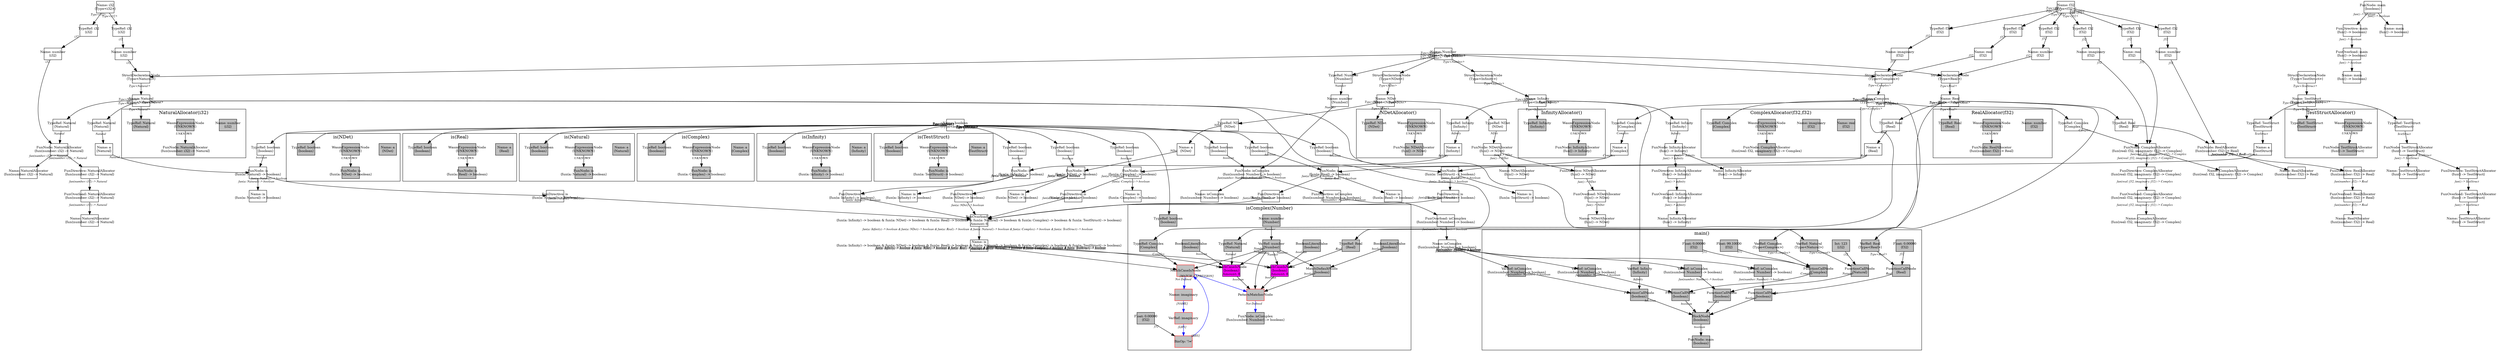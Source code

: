 digraph Document {
  node [shape=box,fixedsize=shape fontsize=10]
  1 [label="Name: i32\n⟨Type<i32>⟩", fillcolor=grey];
  2 [label="Name: f32\n⟨Type<f32>⟩", fillcolor=grey];
  3 [label="Name: boolean\n⟨Type<boolean>⟩", fillcolor=grey];
  4 [label="Name: Number\n⟨Type<Number>⟩", fillcolor=grey];
  5 [label="StructDeclarationNode\n⟨Type<Infinity>⟩", fillcolor=grey];
  6 [label="Name: Infinity\n⟨Type<Infinity>⟩", fillcolor=grey];
  7 [label="StructDeclarationNode\n⟨Type<NDet>⟩", fillcolor=grey];
  8 [label="Name: NDet\n⟨Type<NDet>⟩", fillcolor=grey];
  9 [label="StructDeclarationNode\n⟨Type<Real>⟩", fillcolor=grey];
  10 [label="TypeRef: f32\n⟨f32⟩", fillcolor=grey];
  11 [label="Name: number\n⟨f32⟩", fillcolor=grey];
  12 [label="Name: Real\n⟨Type<Real>⟩", fillcolor=grey];
  13 [label="StructDeclarationNode\n⟨Type<Natural>⟩", fillcolor=grey];
  14 [label="TypeRef: i32\n⟨i32⟩", fillcolor=grey];
  15 [label="Name: number\n⟨i32⟩", fillcolor=grey];
  16 [label="Name: Natural\n⟨Type<Natural>⟩", fillcolor=grey];
  17 [label="StructDeclarationNode\n⟨Type<Complex>⟩", fillcolor=grey];
  18 [label="TypeRef: f32\n⟨f32⟩", fillcolor=grey];
  19 [label="Name: real\n⟨f32⟩", fillcolor=grey];
  20 [label="TypeRef: f32\n⟨f32⟩", fillcolor=grey];
  21 [label="Name: imaginary\n⟨f32⟩", fillcolor=grey];
  22 [label="Name: Complex\n⟨Type<Complex>⟩", fillcolor=grey];
  23 [label="StructDeclarationNode\n⟨Type<TestStruct>⟩", fillcolor=grey];
  24 [label="Name: TestStruct\n⟨Type<TestStruct>⟩", fillcolor=grey];
  25 [label="FunOverload: isComplex\n⟨fun(number: Number) -> boolean⟩", fillcolor=grey];
  26 [label="FunDirective: isComplex\n⟨fun(number: Number) -> boolean⟩", fillcolor=grey];
  27 [label="FunNode: isComplex\n⟨fun(number: Number) -> boolean⟩", fillcolor=grey];
  28 [label="TypeRef: Number\n⟨Number⟩", fillcolor=grey];
  29 [label="Name: number\n⟨Number⟩", fillcolor=grey];
  30 [label="TypeRef: boolean\n⟨boolean⟩", fillcolor=grey];
  31 [label="Name: isComplex\n⟨fun(number: Number) -> boolean⟩", fillcolor=grey];
  32 [label="Name: isComplex\n⟨fun(number: Number) -> boolean⟩", fillcolor=grey];
  33 [label="FunOverload: main\n⟨fun() -> boolean⟩", fillcolor=grey];
  34 [label="FunDirective: main\n⟨fun() -> boolean⟩", fillcolor=grey];
  35 [label="FunNode: main\n⟨boolean⟩", fillcolor=grey];
  36 [label="Name: main\n⟨fun() -> boolean⟩", fillcolor=grey];
  37 [label="Name: main\n⟨fun() -> boolean⟩", fillcolor=grey];
  38 [label="FunOverload: InfinityAllocator\n⟨fun() -> Infinity⟩", fillcolor=grey];
  39 [label="FunDirective: InfinityAllocator\n⟨fun() -> Infinity⟩", fillcolor=grey];
  40 [label="FunNode: InfinityAllocator\n⟨fun() -> Infinity⟩", fillcolor=grey];
  41 [label="TypeRef: Infinity\n⟨Infinity⟩", fillcolor=grey];
  42 [label="Name: InfinityAllocator\n⟨fun() -> Infinity⟩", fillcolor=grey];
  43 [label="Name: InfinityAllocator\n⟨fun() -> Infinity⟩", fillcolor=grey];
  44 [label="FunOverload: is\n⟨fun(a: Infinity) -> boolean & fun(a: NDet) -> boolean & fun(a: Real) -> boolean & fun(a: Natural) -> boolean & fun(a: Complex) -> boolean & fun(a: TestStruct) -> boolean⟩
Amount: 6", fillcolor=magenta];
  45 [label="FunDirective: is\n⟨fun(a: Infinity) -> boolean⟩", fillcolor=grey];
  46 [label="FunNode: is\n⟨fun(a: Infinity) -> boolean⟩", fillcolor=grey];
  47 [label="TypeRef: Infinity\n⟨Infinity⟩", fillcolor=grey];
  48 [label="Name: a\n⟨Infinity⟩", fillcolor=grey];
  49 [label="TypeRef: boolean\n⟨boolean⟩", fillcolor=grey];
  50 [label="Name: is\n⟨fun(a: Infinity) -> boolean⟩", fillcolor=grey];
  51 [label="FunDirective: is\n⟨fun(a: NDet) -> boolean⟩", fillcolor=grey];
  52 [label="FunNode: is\n⟨fun(a: NDet) -> boolean⟩", fillcolor=grey];
  53 [label="TypeRef: NDet\n⟨NDet⟩", fillcolor=grey];
  54 [label="Name: a\n⟨NDet⟩", fillcolor=grey];
  55 [label="TypeRef: boolean\n⟨boolean⟩", fillcolor=grey];
  56 [label="Name: is\n⟨fun(a: NDet) -> boolean⟩", fillcolor=grey];
  57 [label="FunDirective: is\n⟨fun(a: Real) -> boolean⟩", fillcolor=grey];
  58 [label="FunNode: is\n⟨fun(a: Real) -> boolean⟩", fillcolor=grey];
  59 [label="TypeRef: Real\n⟨Real⟩", fillcolor=grey];
  60 [label="Name: a\n⟨Real⟩", fillcolor=grey];
  61 [label="TypeRef: boolean\n⟨boolean⟩", fillcolor=grey];
  62 [label="Name: is\n⟨fun(a: Real) -> boolean⟩", fillcolor=grey];
  63 [label="FunDirective: is\n⟨fun(a: Natural) -> boolean⟩", fillcolor=grey];
  64 [label="FunNode: is\n⟨fun(a: Natural) -> boolean⟩", fillcolor=grey];
  65 [label="TypeRef: Natural\n⟨Natural⟩", fillcolor=grey];
  66 [label="Name: a\n⟨Natural⟩", fillcolor=grey];
  67 [label="TypeRef: boolean\n⟨boolean⟩", fillcolor=grey];
  68 [label="Name: is\n⟨fun(a: Natural) -> boolean⟩", fillcolor=grey];
  69 [label="FunDirective: is\n⟨fun(a: Complex) -> boolean⟩", fillcolor=grey];
  70 [label="FunNode: is\n⟨fun(a: Complex) -> boolean⟩", fillcolor=grey];
  71 [label="TypeRef: Complex\n⟨Complex⟩", fillcolor=grey];
  72 [label="Name: a\n⟨Complex⟩", fillcolor=grey];
  73 [label="TypeRef: boolean\n⟨boolean⟩", fillcolor=grey];
  74 [label="Name: is\n⟨fun(a: Complex) -> boolean⟩", fillcolor=grey];
  75 [label="FunDirective: is\n⟨fun(a: TestStruct) -> boolean⟩", fillcolor=grey];
  76 [label="FunNode: is\n⟨fun(a: TestStruct) -> boolean⟩", fillcolor=grey];
  77 [label="TypeRef: TestStruct\n⟨TestStruct⟩", fillcolor=grey];
  78 [label="Name: a\n⟨TestStruct⟩", fillcolor=grey];
  79 [label="TypeRef: boolean\n⟨boolean⟩", fillcolor=grey];
  80 [label="Name: is\n⟨fun(a: TestStruct) -> boolean⟩", fillcolor=grey];
  81 [label="Name: is\n⟨fun(a: Infinity) -> boolean & fun(a: NDet) -> boolean & fun(a: Real) -> boolean & fun(a: Natural) -> boolean & fun(a: Complex) -> boolean & fun(a: TestStruct) -> boolean⟩
Amount: 6", fillcolor=magenta];
  82 [label="FunOverload: NDetAllocator\n⟨fun() -> NDet⟩", fillcolor=grey];
  83 [label="FunDirective: NDetAllocator\n⟨fun() -> NDet⟩", fillcolor=grey];
  84 [label="FunNode: NDetAllocator\n⟨fun() -> NDet⟩", fillcolor=grey];
  85 [label="TypeRef: NDet\n⟨NDet⟩", fillcolor=grey];
  86 [label="Name: NDetAllocator\n⟨fun() -> NDet⟩", fillcolor=grey];
  87 [label="Name: NDetAllocator\n⟨fun() -> NDet⟩", fillcolor=grey];
  88 [label="FunOverload: RealAllocator\n⟨fun(number: f32) -> Real⟩", fillcolor=grey];
  89 [label="FunDirective: RealAllocator\n⟨fun(number: f32) -> Real⟩", fillcolor=grey];
  90 [label="FunNode: RealAllocator\n⟨fun(number: f32) -> Real⟩", fillcolor=grey];
  91 [label="TypeRef: f32\n⟨f32⟩", fillcolor=grey];
  92 [label="Name: number\n⟨f32⟩", fillcolor=grey];
  93 [label="TypeRef: Real\n⟨Real⟩", fillcolor=grey];
  94 [label="Name: RealAllocator\n⟨fun(number: f32) -> Real⟩", fillcolor=grey];
  95 [label="Name: RealAllocator\n⟨fun(number: f32) -> Real⟩", fillcolor=grey];
  96 [label="FunOverload: NaturalAllocator\n⟨fun(number: i32) -> Natural⟩", fillcolor=grey];
  97 [label="FunDirective: NaturalAllocator\n⟨fun(number: i32) -> Natural⟩", fillcolor=grey];
  98 [label="FunNode: NaturalAllocator\n⟨fun(number: i32) -> Natural⟩", fillcolor=grey];
  99 [label="TypeRef: i32\n⟨i32⟩", fillcolor=grey];
  100 [label="Name: number\n⟨i32⟩", fillcolor=grey];
  101 [label="TypeRef: Natural\n⟨Natural⟩", fillcolor=grey];
  102 [label="Name: NaturalAllocator\n⟨fun(number: i32) -> Natural⟩", fillcolor=grey];
  103 [label="Name: NaturalAllocator\n⟨fun(number: i32) -> Natural⟩", fillcolor=grey];
  104 [label="FunOverload: ComplexAllocator\n⟨fun(real: f32, imaginary: f32) -> Complex⟩", fillcolor=grey];
  105 [label="FunDirective: ComplexAllocator\n⟨fun(real: f32, imaginary: f32) -> Complex⟩", fillcolor=grey];
  106 [label="FunNode: ComplexAllocator\n⟨fun(real: f32, imaginary: f32) -> Complex⟩", fillcolor=grey];
  107 [label="TypeRef: f32\n⟨f32⟩", fillcolor=grey];
  108 [label="Name: real\n⟨f32⟩", fillcolor=grey];
  109 [label="TypeRef: f32\n⟨f32⟩", fillcolor=grey];
  110 [label="Name: imaginary\n⟨f32⟩", fillcolor=grey];
  111 [label="TypeRef: Complex\n⟨Complex⟩", fillcolor=grey];
  112 [label="Name: ComplexAllocator\n⟨fun(real: f32, imaginary: f32) -> Complex⟩", fillcolor=grey];
  113 [label="Name: ComplexAllocator\n⟨fun(real: f32, imaginary: f32) -> Complex⟩", fillcolor=grey];
  114 [label="FunOverload: TestStructAllocator\n⟨fun() -> TestStruct⟩", fillcolor=grey];
  115 [label="FunDirective: TestStructAllocator\n⟨fun() -> TestStruct⟩", fillcolor=grey];
  116 [label="FunNode: TestStructAllocator\n⟨fun() -> TestStruct⟩", fillcolor=grey];
  117 [label="TypeRef: TestStruct\n⟨TestStruct⟩", fillcolor=grey];
  118 [label="Name: TestStructAllocator\n⟨fun() -> TestStruct⟩", fillcolor=grey];
  119 [label="Name: TestStructAllocator\n⟨fun() -> TestStruct⟩", fillcolor=grey];
  subgraph cluster0 {
    node [style=filled, fillcolor=grey];
    120 [label="BlockNode\n⟨boolean⟩", fillcolor=grey];
    121 [label="FunctionCallNode\n⟨boolean⟩", fillcolor=grey];
    122 [label="VarRef: isComplex\n⟨fun(number: Number) -> boolean⟩", fillcolor=grey];
    123 [label="VarRef: Infinity\n⟨Infinity⟩", fillcolor=grey];
    124 [label="FunctionCallNode\n⟨boolean⟩", fillcolor=grey];
    125 [label="VarRef: isComplex\n⟨fun(number: Number) -> boolean⟩", fillcolor=grey];
    126 [label="FunctionCallNode\n⟨Real⟩", fillcolor=grey];
    127 [label="VarRef: Real\n⟨Type<Real>⟩", fillcolor=grey];
    128 [label="Float: 0.00000\n⟨f32⟩", fillcolor=grey];
    129 [label="FunctionCallNode\n⟨boolean⟩", fillcolor=grey];
    130 [label="VarRef: isComplex\n⟨fun(number: Number) -> boolean⟩", fillcolor=grey];
    131 [label="FunctionCallNode\n⟨Natural⟩", fillcolor=grey];
    132 [label="VarRef: Natural\n⟨Type<Natural>⟩", fillcolor=grey];
    133 [label="Int: 123\n⟨i32⟩", fillcolor=grey];
    134 [label="FunctionCallNode\n⟨boolean⟩", fillcolor=grey];
    135 [label="VarRef: isComplex\n⟨fun(number: Number) -> boolean⟩", fillcolor=grey];
    136 [label="FunctionCallNode\n⟨Complex⟩", fillcolor=grey];
    137 [label="VarRef: Complex\n⟨Type<Complex>⟩", fillcolor=grey];
    138 [label="Float: 0.00000\n⟨f32⟩", fillcolor=grey];
    139 [label="Float: 99.10000\n⟨f32⟩", fillcolor=grey];
    140 [label="FunNode: main\n⟨boolean⟩", fillcolor=grey];
    120 -> 140[taillabel="boolean" labeldistance="1" fontname="times  italic" fontsize = 10 color="black" ];
    121 -> 120[taillabel="boolean" labeldistance="1" fontname="times  italic" fontsize = 10 color="black" ];
    122 -> 121[taillabel="fun(number: Number) -> boolean" labeldistance="1" fontname="times  italic" fontsize = 10 color="black" ];
    123 -> 121[taillabel="Infinity" labeldistance="1" fontname="times  italic" fontsize = 10 color="black" ];
    124 -> 120[taillabel="boolean" labeldistance="1" fontname="times  italic" fontsize = 10 color="black" ];
    125 -> 124[taillabel="fun(number: Number) -> boolean" labeldistance="1" fontname="times  italic" fontsize = 10 color="black" ];
    126 -> 124[taillabel="Real" labeldistance="1" fontname="times  italic" fontsize = 10 color="black" ];
    127 -> 126[taillabel="Type<Real>" labeldistance="1" fontname="times  italic" fontsize = 10 color="black" ];
    128 -> 126[taillabel="f32" labeldistance="1" fontname="times  italic" fontsize = 10 color="black" ];
    129 -> 120[taillabel="boolean" labeldistance="1" fontname="times  italic" fontsize = 10 color="black" ];
    130 -> 129[taillabel="fun(number: Number) -> boolean" labeldistance="1" fontname="times  italic" fontsize = 10 color="black" ];
    131 -> 129[taillabel="Natural" labeldistance="1" fontname="times  italic" fontsize = 10 color="black" ];
    132 -> 131[taillabel="Type<Natural>" labeldistance="1" fontname="times  italic" fontsize = 10 color="black" ];
    133 -> 131[taillabel="i32" labeldistance="1" fontname="times  italic" fontsize = 10 color="black" ];
    134 -> 120[taillabel="boolean" labeldistance="1" fontname="times  italic" fontsize = 10 color="black" ];
    135 -> 134[taillabel="fun(number: Number) -> boolean" labeldistance="1" fontname="times  italic" fontsize = 10 color="black" ];
    136 -> 134[taillabel="Complex" labeldistance="1" fontname="times  italic" fontsize = 10 color="black" ];
    137 -> 136[taillabel="Type<Complex>" labeldistance="1" fontname="times  italic" fontsize = 10 color="black" ];
    138 -> 136[taillabel="f32" labeldistance="1" fontname="times  italic" fontsize = 10 color="black" ];
    139 -> 136[taillabel="f32" labeldistance="1" fontname="times  italic" fontsize = 10 color="black" ];
  label = "main()";
}
  subgraph cluster1 {
    node [style=filled, fillcolor=grey];
    141 [label="Name: number\n⟨Number⟩", fillcolor=grey];
    142 [label="PatternMatcherNode", fillcolor=grey, color=red];
    143 [label="VarRef: number\n⟨Number⟩", fillcolor=grey];
    144 [label="MatchCaseIsNode\n⟨boolean⟩
Amount: 8", fillcolor=magenta];
    145 [label="TypeRef: Real\n⟨Real⟩", fillcolor=grey];
    146 [label="BooleanLiteralfalse\n⟨boolean⟩", fillcolor=grey];
    147 [label="MatchCaseIsNode\n⟨boolean⟩
Amount: 8", fillcolor=magenta];
    148 [label="TypeRef: Natural\n⟨Natural⟩", fillcolor=grey];
    149 [label="BooleanLiteralfalse\n⟨boolean⟩", fillcolor=grey];
    150 [label="MatchCaseIsNode", fillcolor=grey, color=red];
    151 [label="TypeRef: Complex\n⟨Complex⟩", fillcolor=grey];
    152 [label="BinOp: '!='", fillcolor=grey, color=red];
    153 [label="VarRef: imaginary", fillcolor=grey, color=red];
    154 [label="Float: 0.00000\n⟨f32⟩", fillcolor=grey];
    155 [label="Name: imaginary", fillcolor=grey, color=red];
    156 [label="MatchDefaultNode\n⟨boolean⟩", fillcolor=grey];
    157 [label="BooleanLiteralfalse\n⟨boolean⟩", fillcolor=grey];
    158 [label="FunNode: isComplex\n⟨fun(number: Number) -> boolean⟩", fillcolor=grey];
    159 [label="TypeRef: boolean\n⟨boolean⟩", fillcolor=grey];
    141 -> 143[taillabel="Number" labeldistance="1" fontname="times  italic" fontsize = 10 color="black" ];
    142 -> 158[taillabel="Not Defined" labeldistance="1" fontname="times  italic" fontsize = 10 color="blue" ];
    143 -> 142[taillabel="Number" labeldistance="1" fontname="times  italic" fontsize = 10 color="black" ];
    143 -> 144[taillabel="Number" labeldistance="1" fontname="times  italic" fontsize = 10 color="black" ];
    143 -> 147[taillabel="Number" labeldistance="1" fontname="times  italic" fontsize = 10 color="black" ];
    143 -> 150[taillabel="Number" labeldistance="1" fontname="times  italic" fontsize = 10 color="black" ];
    143 -> 156[taillabel="Number" labeldistance="1" fontname="times  italic" fontsize = 10 color="black" ];
    144 -> 142[taillabel="boolean" labeldistance="1" fontname="times  italic" fontsize = 10 color="black" ];
    145 -> 144[taillabel="Real" labeldistance="1" fontname="times  italic" fontsize = 10 color="black" ];
    146 -> 144[taillabel="boolean" labeldistance="1" fontname="times  italic" fontsize = 10 color="black" ];
    147 -> 142[taillabel="boolean" labeldistance="1" fontname="times  italic" fontsize = 10 color="black" ];
    148 -> 147[taillabel="Natural" labeldistance="1" fontname="times  italic" fontsize = 10 color="black" ];
    149 -> 147[taillabel="boolean" labeldistance="1" fontname="times  italic" fontsize = 10 color="black" ];
    150 -> 155[taillabel="Not Defined" labeldistance="1" fontname="times  italic" fontsize = 10 color="blue" ];
    150 -> 142[taillabel="[MATCH_EXPRESSION]" labeldistance="1" fontname="times  italic" fontsize = 10 color="blue" ];
    151 -> 150[taillabel="Complex" labeldistance="1" fontname="times  italic" fontsize = 10 color="black" ];
    152 -> 150[taillabel="[RHS]" labeldistance="1" fontname="times  italic" fontsize = 10 color="blue" ];
    153 -> 152[taillabel="[LHS]" labeldistance="1" fontname="times  italic" fontsize = 10 color="blue" ];
    154 -> 152[taillabel="f32" labeldistance="1" fontname="times  italic" fontsize = 10 color="black" ];
    155 -> 153[taillabel="[NAME]" labeldistance="1" fontname="times  italic" fontsize = 10 color="blue" ];
    156 -> 142[taillabel="boolean" labeldistance="1" fontname="times  italic" fontsize = 10 color="black" ];
    157 -> 156[taillabel="boolean" labeldistance="1" fontname="times  italic" fontsize = 10 color="black" ];
  label = "isComplex(Number)";
}
  subgraph cluster2 {
    node [style=filled, fillcolor=grey];
    160 [label="WasmExpressionNode\n⟨UNKNOWN⟩", fillcolor=grey];
    161 [label="FunNode: InfinityAllocator\n⟨fun() -> Infinity⟩", fillcolor=grey];
    162 [label="TypeRef: Infinity\n⟨Infinity⟩", fillcolor=grey];
    160 -> 161[taillabel="UNKNOWN" labeldistance="1" fontname="times  italic" fontsize = 10 color="black" ];
  label = "InfinityAllocator()";
}
  subgraph cluster3 {
    node [style=filled, fillcolor=grey];
    163 [label="WasmExpressionNode\n⟨UNKNOWN⟩", fillcolor=grey];
    164 [label="FunNode: TestStructAllocator\n⟨fun() -> TestStruct⟩", fillcolor=grey];
    165 [label="TypeRef: TestStruct\n⟨TestStruct⟩", fillcolor=grey];
    163 -> 164[taillabel="UNKNOWN" labeldistance="1" fontname="times  italic" fontsize = 10 color="black" ];
  label = "TestStructAllocator()";
}
  subgraph cluster4 {
    node [style=filled, fillcolor=grey];
    166 [label="Name: a\n⟨Infinity⟩", fillcolor=grey];
    167 [label="WasmExpressionNode\n⟨UNKNOWN⟩", fillcolor=grey];
    168 [label="FunNode: is\n⟨fun(a: Infinity) -> boolean⟩", fillcolor=grey];
    169 [label="TypeRef: boolean\n⟨boolean⟩", fillcolor=grey];
    167 -> 168[taillabel="UNKNOWN" labeldistance="1" fontname="times  italic" fontsize = 10 color="black" ];
  label = "is(Infinity)";
}
  subgraph cluster5 {
    node [style=filled, fillcolor=grey];
    170 [label="WasmExpressionNode\n⟨UNKNOWN⟩", fillcolor=grey];
    171 [label="FunNode: NDetAllocator\n⟨fun() -> NDet⟩", fillcolor=grey];
    172 [label="TypeRef: NDet\n⟨NDet⟩", fillcolor=grey];
    170 -> 171[taillabel="UNKNOWN" labeldistance="1" fontname="times  italic" fontsize = 10 color="black" ];
  label = "NDetAllocator()";
}
  subgraph cluster6 {
    node [style=filled, fillcolor=grey];
    173 [label="Name: a\n⟨TestStruct⟩", fillcolor=grey];
    174 [label="WasmExpressionNode\n⟨UNKNOWN⟩", fillcolor=grey];
    175 [label="FunNode: is\n⟨fun(a: TestStruct) -> boolean⟩", fillcolor=grey];
    176 [label="TypeRef: boolean\n⟨boolean⟩", fillcolor=grey];
    174 -> 175[taillabel="UNKNOWN" labeldistance="1" fontname="times  italic" fontsize = 10 color="black" ];
  label = "is(TestStruct)";
}
  subgraph cluster7 {
    node [style=filled, fillcolor=grey];
    177 [label="Name: a\n⟨NDet⟩", fillcolor=grey];
    178 [label="WasmExpressionNode\n⟨UNKNOWN⟩", fillcolor=grey];
    179 [label="FunNode: is\n⟨fun(a: NDet) -> boolean⟩", fillcolor=grey];
    180 [label="TypeRef: boolean\n⟨boolean⟩", fillcolor=grey];
    178 -> 179[taillabel="UNKNOWN" labeldistance="1" fontname="times  italic" fontsize = 10 color="black" ];
  label = "is(NDet)";
}
  subgraph cluster8 {
    node [style=filled, fillcolor=grey];
    181 [label="Name: a\n⟨Real⟩", fillcolor=grey];
    182 [label="WasmExpressionNode\n⟨UNKNOWN⟩", fillcolor=grey];
    183 [label="FunNode: is\n⟨fun(a: Real) -> boolean⟩", fillcolor=grey];
    184 [label="TypeRef: boolean\n⟨boolean⟩", fillcolor=grey];
    182 -> 183[taillabel="UNKNOWN" labeldistance="1" fontname="times  italic" fontsize = 10 color="black" ];
  label = "is(Real)";
}
  subgraph cluster9 {
    node [style=filled, fillcolor=grey];
    185 [label="Name: a\n⟨Natural⟩", fillcolor=grey];
    186 [label="WasmExpressionNode\n⟨UNKNOWN⟩", fillcolor=grey];
    187 [label="FunNode: is\n⟨fun(a: Natural) -> boolean⟩", fillcolor=grey];
    188 [label="TypeRef: boolean\n⟨boolean⟩", fillcolor=grey];
    186 -> 187[taillabel="UNKNOWN" labeldistance="1" fontname="times  italic" fontsize = 10 color="black" ];
  label = "is(Natural)";
}
  subgraph cluster10 {
    node [style=filled, fillcolor=grey];
    189 [label="Name: a\n⟨Complex⟩", fillcolor=grey];
    190 [label="WasmExpressionNode\n⟨UNKNOWN⟩", fillcolor=grey];
    191 [label="FunNode: is\n⟨fun(a: Complex) -> boolean⟩", fillcolor=grey];
    192 [label="TypeRef: boolean\n⟨boolean⟩", fillcolor=grey];
    190 -> 191[taillabel="UNKNOWN" labeldistance="1" fontname="times  italic" fontsize = 10 color="black" ];
  label = "is(Complex)";
}
  subgraph cluster11 {
    node [style=filled, fillcolor=grey];
    193 [label="Name: number\n⟨i32⟩", fillcolor=grey];
    194 [label="WasmExpressionNode\n⟨UNKNOWN⟩", fillcolor=grey];
    195 [label="FunNode: NaturalAllocator\n⟨fun(number: i32) -> Natural⟩", fillcolor=grey];
    196 [label="TypeRef: Natural\n⟨Natural⟩", fillcolor=grey];
    194 -> 195[taillabel="UNKNOWN" labeldistance="1" fontname="times  italic" fontsize = 10 color="black" ];
  label = "NaturalAllocator(i32)";
}
  subgraph cluster12 {
    node [style=filled, fillcolor=grey];
    197 [label="Name: number\n⟨f32⟩", fillcolor=grey];
    198 [label="WasmExpressionNode\n⟨UNKNOWN⟩", fillcolor=grey];
    199 [label="FunNode: RealAllocator\n⟨fun(number: f32) -> Real⟩", fillcolor=grey];
    200 [label="TypeRef: Real\n⟨Real⟩", fillcolor=grey];
    198 -> 199[taillabel="UNKNOWN" labeldistance="1" fontname="times  italic" fontsize = 10 color="black" ];
  label = "RealAllocator(f32)";
}
  subgraph cluster13 {
    node [style=filled, fillcolor=grey];
    201 [label="Name: real\n⟨f32⟩", fillcolor=grey];
    202 [label="Name: imaginary\n⟨f32⟩", fillcolor=grey];
    203 [label="WasmExpressionNode\n⟨UNKNOWN⟩", fillcolor=grey];
    204 [label="FunNode: ComplexAllocator\n⟨fun(real: f32, imaginary: f32) -> Complex⟩", fillcolor=grey];
    205 [label="TypeRef: Complex\n⟨Complex⟩", fillcolor=grey];
    203 -> 204[taillabel="UNKNOWN" labeldistance="1" fontname="times  italic" fontsize = 10 color="black" ];
  label = "ComplexAllocator(f32,f32)";
}
  1 -> 14[taillabel="Type<i32>" labeldistance="1" fontname="times  italic" fontsize = 10 color="black" ];
  1 -> 99[taillabel="Type<i32>" labeldistance="1" fontname="times  italic" fontsize = 10 color="black" ];
  2 -> 10[taillabel="Type<f32>" labeldistance="1" fontname="times  italic" fontsize = 10 color="black" ];
  2 -> 18[taillabel="Type<f32>" labeldistance="1" fontname="times  italic" fontsize = 10 color="black" ];
  2 -> 20[taillabel="Type<f32>" labeldistance="1" fontname="times  italic" fontsize = 10 color="black" ];
  2 -> 91[taillabel="Type<f32>" labeldistance="1" fontname="times  italic" fontsize = 10 color="black" ];
  2 -> 107[taillabel="Type<f32>" labeldistance="1" fontname="times  italic" fontsize = 10 color="black" ];
  2 -> 109[taillabel="Type<f32>" labeldistance="1" fontname="times  italic" fontsize = 10 color="black" ];
  3 -> 30[taillabel="Type<boolean>" labeldistance="1" fontname="times  italic" fontsize = 10 color="black" ];
  3 -> 49[taillabel="Type<boolean>" labeldistance="1" fontname="times  italic" fontsize = 10 color="black" ];
  3 -> 55[taillabel="Type<boolean>" labeldistance="1" fontname="times  italic" fontsize = 10 color="black" ];
  3 -> 61[taillabel="Type<boolean>" labeldistance="1" fontname="times  italic" fontsize = 10 color="black" ];
  3 -> 67[taillabel="Type<boolean>" labeldistance="1" fontname="times  italic" fontsize = 10 color="black" ];
  3 -> 73[taillabel="Type<boolean>" labeldistance="1" fontname="times  italic" fontsize = 10 color="black" ];
  3 -> 79[taillabel="Type<boolean>" labeldistance="1" fontname="times  italic" fontsize = 10 color="black" ];
  3 -> 159[taillabel="Type<boolean>" labeldistance="1" fontname="times  italic" fontsize = 10 color="black" ];
  3 -> 169[taillabel="Type<boolean>" labeldistance="1" fontname="times  italic" fontsize = 10 color="black" ];
  3 -> 176[taillabel="Type<boolean>" labeldistance="1" fontname="times  italic" fontsize = 10 color="black" ];
  3 -> 180[taillabel="Type<boolean>" labeldistance="1" fontname="times  italic" fontsize = 10 color="black" ];
  3 -> 184[taillabel="Type<boolean>" labeldistance="1" fontname="times  italic" fontsize = 10 color="black" ];
  3 -> 188[taillabel="Type<boolean>" labeldistance="1" fontname="times  italic" fontsize = 10 color="black" ];
  3 -> 192[taillabel="Type<boolean>" labeldistance="1" fontname="times  italic" fontsize = 10 color="black" ];
  4 -> 5[taillabel="Type<Number>" labeldistance="1" fontname="times  italic" fontsize = 10 color="black" ];
  4 -> 7[taillabel="Type<Number>" labeldistance="1" fontname="times  italic" fontsize = 10 color="black" ];
  4 -> 9[taillabel="Type<Number>" labeldistance="1" fontname="times  italic" fontsize = 10 color="black" ];
  4 -> 13[taillabel="Type<Number>" labeldistance="1" fontname="times  italic" fontsize = 10 color="black" ];
  4 -> 17[taillabel="Type<Number>" labeldistance="1" fontname="times  italic" fontsize = 10 color="black" ];
  4 -> 28[taillabel="Type<Number>" labeldistance="1" fontname="times  italic" fontsize = 10 color="black" ];
  5 -> 6[taillabel="Type<Infinity>" labeldistance="1" fontname="times  italic" fontsize = 10 color="black" ];
  6 -> 41[taillabel="Type<Infinity>" labeldistance="1" fontname="times  italic" fontsize = 10 color="black" ];
  6 -> 47[taillabel="Type<Infinity>" labeldistance="1" fontname="times  italic" fontsize = 10 color="black" ];
  6 -> 123[taillabel="Type<Infinity>" labeldistance="1" fontname="times  italic" fontsize = 10 color="black" ];
  6 -> 162[taillabel="Type<Infinity>" labeldistance="1" fontname="times  italic" fontsize = 10 color="black" ];
  7 -> 8[taillabel="Type<NDet>" labeldistance="1" fontname="times  italic" fontsize = 10 color="black" ];
  8 -> 53[taillabel="Type<NDet>" labeldistance="1" fontname="times  italic" fontsize = 10 color="black" ];
  8 -> 85[taillabel="Type<NDet>" labeldistance="1" fontname="times  italic" fontsize = 10 color="black" ];
  8 -> 172[taillabel="Type<NDet>" labeldistance="1" fontname="times  italic" fontsize = 10 color="black" ];
  9 -> 12[taillabel="Type<Real>" labeldistance="1" fontname="times  italic" fontsize = 10 color="black" ];
  10 -> 11[taillabel="f32" labeldistance="1" fontname="times  italic" fontsize = 10 color="black" ];
  11 -> 9[taillabel="f32" labeldistance="1" fontname="times  italic" fontsize = 10 color="black" ];
  12 -> 59[taillabel="Type<Real>" labeldistance="1" fontname="times  italic" fontsize = 10 color="black" ];
  12 -> 93[taillabel="Type<Real>" labeldistance="1" fontname="times  italic" fontsize = 10 color="black" ];
  12 -> 127[taillabel="Type<Real>" labeldistance="1" fontname="times  italic" fontsize = 10 color="black" ];
  12 -> 145[taillabel="Type<Real>" labeldistance="1" fontname="times  italic" fontsize = 10 color="black" ];
  12 -> 200[taillabel="Type<Real>" labeldistance="1" fontname="times  italic" fontsize = 10 color="black" ];
  13 -> 16[taillabel="Type<Natural>" labeldistance="1" fontname="times  italic" fontsize = 10 color="black" ];
  14 -> 15[taillabel="i32" labeldistance="1" fontname="times  italic" fontsize = 10 color="black" ];
  15 -> 13[taillabel="i32" labeldistance="1" fontname="times  italic" fontsize = 10 color="black" ];
  16 -> 65[taillabel="Type<Natural>" labeldistance="1" fontname="times  italic" fontsize = 10 color="black" ];
  16 -> 101[taillabel="Type<Natural>" labeldistance="1" fontname="times  italic" fontsize = 10 color="black" ];
  16 -> 132[taillabel="Type<Natural>" labeldistance="1" fontname="times  italic" fontsize = 10 color="black" ];
  16 -> 148[taillabel="Type<Natural>" labeldistance="1" fontname="times  italic" fontsize = 10 color="black" ];
  16 -> 196[taillabel="Type<Natural>" labeldistance="1" fontname="times  italic" fontsize = 10 color="black" ];
  17 -> 22[taillabel="Type<Complex>" labeldistance="1" fontname="times  italic" fontsize = 10 color="black" ];
  18 -> 19[taillabel="f32" labeldistance="1" fontname="times  italic" fontsize = 10 color="black" ];
  19 -> 17[taillabel="f32" labeldistance="1" fontname="times  italic" fontsize = 10 color="black" ];
  20 -> 21[taillabel="f32" labeldistance="1" fontname="times  italic" fontsize = 10 color="black" ];
  21 -> 17[taillabel="f32" labeldistance="1" fontname="times  italic" fontsize = 10 color="black" ];
  22 -> 71[taillabel="Type<Complex>" labeldistance="1" fontname="times  italic" fontsize = 10 color="black" ];
  22 -> 111[taillabel="Type<Complex>" labeldistance="1" fontname="times  italic" fontsize = 10 color="black" ];
  22 -> 137[taillabel="Type<Complex>" labeldistance="1" fontname="times  italic" fontsize = 10 color="black" ];
  22 -> 151[taillabel="Type<Complex>" labeldistance="1" fontname="times  italic" fontsize = 10 color="black" ];
  22 -> 205[taillabel="Type<Complex>" labeldistance="1" fontname="times  italic" fontsize = 10 color="black" ];
  23 -> 24[taillabel="Type<TestStruct>" labeldistance="1" fontname="times  italic" fontsize = 10 color="black" ];
  24 -> 77[taillabel="Type<TestStruct>" labeldistance="1" fontname="times  italic" fontsize = 10 color="black" ];
  24 -> 117[taillabel="Type<TestStruct>" labeldistance="1" fontname="times  italic" fontsize = 10 color="black" ];
  24 -> 165[taillabel="Type<TestStruct>" labeldistance="1" fontname="times  italic" fontsize = 10 color="black" ];
  25 -> 32[taillabel="fun(number: Number) -> boolean" labeldistance="1" fontname="times  italic" fontsize = 10 color="black" ];
  26 -> 25[taillabel="fun(number: Number) -> boolean" labeldistance="1" fontname="times  italic" fontsize = 10 color="black" ];
  27 -> 31[taillabel="fun(number: Number) -> boolean" labeldistance="1" fontname="times  italic" fontsize = 10 color="black" ];
  27 -> 26[taillabel="fun(number: Number) -> boolean" labeldistance="1" fontname="times  italic" fontsize = 10 color="black" ];
  28 -> 29[taillabel="Number" labeldistance="1" fontname="times  italic" fontsize = 10 color="black" ];
  29 -> 27[taillabel="Number" labeldistance="1" fontname="times  italic" fontsize = 10 color="black" ];
  30 -> 27[taillabel="boolean" labeldistance="1" fontname="times  italic" fontsize = 10 color="black" ];
  32 -> 122[taillabel="fun(number: Number) -> boolean" labeldistance="1" fontname="times  italic" fontsize = 10 color="black" ];
  32 -> 125[taillabel="fun(number: Number) -> boolean" labeldistance="1" fontname="times  italic" fontsize = 10 color="black" ];
  32 -> 130[taillabel="fun(number: Number) -> boolean" labeldistance="1" fontname="times  italic" fontsize = 10 color="black" ];
  32 -> 135[taillabel="fun(number: Number) -> boolean" labeldistance="1" fontname="times  italic" fontsize = 10 color="black" ];
  33 -> 37[taillabel="fun() -> boolean" labeldistance="1" fontname="times  italic" fontsize = 10 color="black" ];
  34 -> 33[taillabel="fun() -> boolean" labeldistance="1" fontname="times  italic" fontsize = 10 color="black" ];
  35 -> 36[taillabel="fun() -> boolean" labeldistance="1" fontname="times  italic" fontsize = 10 color="black" ];
  35 -> 34[taillabel="fun() -> boolean" labeldistance="1" fontname="times  italic" fontsize = 10 color="black" ];
  38 -> 43[taillabel="fun() -> Infinity" labeldistance="1" fontname="times  italic" fontsize = 10 color="black" ];
  39 -> 38[taillabel="fun() -> Infinity" labeldistance="1" fontname="times  italic" fontsize = 10 color="black" ];
  40 -> 42[taillabel="fun() -> Infinity" labeldistance="1" fontname="times  italic" fontsize = 10 color="black" ];
  40 -> 39[taillabel="fun() -> Infinity" labeldistance="1" fontname="times  italic" fontsize = 10 color="black" ];
  41 -> 40[taillabel="Infinity" labeldistance="1" fontname="times  italic" fontsize = 10 color="black" ];
  44 -> 81[taillabel="fun(a: Infinity) -> boolean & fun(a: NDet) -> boolean & fun(a: Real) -> boolean & fun(a: Natural) -> boolean & fun(a: Complex) -> boolean & fun(a: TestStruct) -> boolean" labeldistance="1" fontname="times  italic" fontsize = 10 color="black" ];
  45 -> 44[taillabel="fun(a: Infinity) -> boolean" labeldistance="1" fontname="times  italic" fontsize = 10 color="black" ];
  46 -> 50[taillabel="fun(a: Infinity) -> boolean" labeldistance="1" fontname="times  italic" fontsize = 10 color="black" ];
  46 -> 45[taillabel="fun(a: Infinity) -> boolean" labeldistance="1" fontname="times  italic" fontsize = 10 color="black" ];
  47 -> 48[taillabel="Infinity" labeldistance="1" fontname="times  italic" fontsize = 10 color="black" ];
  48 -> 46[taillabel="Infinity" labeldistance="1" fontname="times  italic" fontsize = 10 color="black" ];
  49 -> 46[taillabel="boolean" labeldistance="1" fontname="times  italic" fontsize = 10 color="black" ];
  51 -> 44[taillabel="fun(a: NDet) -> boolean" labeldistance="1" fontname="times  italic" fontsize = 10 color="black" ];
  52 -> 56[taillabel="fun(a: NDet) -> boolean" labeldistance="1" fontname="times  italic" fontsize = 10 color="black" ];
  52 -> 51[taillabel="fun(a: NDet) -> boolean" labeldistance="1" fontname="times  italic" fontsize = 10 color="black" ];
  53 -> 54[taillabel="NDet" labeldistance="1" fontname="times  italic" fontsize = 10 color="black" ];
  54 -> 52[taillabel="NDet" labeldistance="1" fontname="times  italic" fontsize = 10 color="black" ];
  55 -> 52[taillabel="boolean" labeldistance="1" fontname="times  italic" fontsize = 10 color="black" ];
  57 -> 44[taillabel="fun(a: Real) -> boolean" labeldistance="1" fontname="times  italic" fontsize = 10 color="black" ];
  58 -> 62[taillabel="fun(a: Real) -> boolean" labeldistance="1" fontname="times  italic" fontsize = 10 color="black" ];
  58 -> 57[taillabel="fun(a: Real) -> boolean" labeldistance="1" fontname="times  italic" fontsize = 10 color="black" ];
  59 -> 60[taillabel="Real" labeldistance="1" fontname="times  italic" fontsize = 10 color="black" ];
  60 -> 58[taillabel="Real" labeldistance="1" fontname="times  italic" fontsize = 10 color="black" ];
  61 -> 58[taillabel="boolean" labeldistance="1" fontname="times  italic" fontsize = 10 color="black" ];
  63 -> 44[taillabel="fun(a: Natural) -> boolean" labeldistance="1" fontname="times  italic" fontsize = 10 color="black" ];
  64 -> 68[taillabel="fun(a: Natural) -> boolean" labeldistance="1" fontname="times  italic" fontsize = 10 color="black" ];
  64 -> 63[taillabel="fun(a: Natural) -> boolean" labeldistance="1" fontname="times  italic" fontsize = 10 color="black" ];
  65 -> 66[taillabel="Natural" labeldistance="1" fontname="times  italic" fontsize = 10 color="black" ];
  66 -> 64[taillabel="Natural" labeldistance="1" fontname="times  italic" fontsize = 10 color="black" ];
  67 -> 64[taillabel="boolean" labeldistance="1" fontname="times  italic" fontsize = 10 color="black" ];
  69 -> 44[taillabel="fun(a: Complex) -> boolean" labeldistance="1" fontname="times  italic" fontsize = 10 color="black" ];
  70 -> 74[taillabel="fun(a: Complex) -> boolean" labeldistance="1" fontname="times  italic" fontsize = 10 color="black" ];
  70 -> 69[taillabel="fun(a: Complex) -> boolean" labeldistance="1" fontname="times  italic" fontsize = 10 color="black" ];
  71 -> 72[taillabel="Complex" labeldistance="1" fontname="times  italic" fontsize = 10 color="black" ];
  72 -> 70[taillabel="Complex" labeldistance="1" fontname="times  italic" fontsize = 10 color="black" ];
  73 -> 70[taillabel="boolean" labeldistance="1" fontname="times  italic" fontsize = 10 color="black" ];
  75 -> 44[taillabel="fun(a: TestStruct) -> boolean" labeldistance="1" fontname="times  italic" fontsize = 10 color="black" ];
  76 -> 80[taillabel="fun(a: TestStruct) -> boolean" labeldistance="1" fontname="times  italic" fontsize = 10 color="black" ];
  76 -> 75[taillabel="fun(a: TestStruct) -> boolean" labeldistance="1" fontname="times  italic" fontsize = 10 color="black" ];
  77 -> 78[taillabel="TestStruct" labeldistance="1" fontname="times  italic" fontsize = 10 color="black" ];
  78 -> 76[taillabel="TestStruct" labeldistance="1" fontname="times  italic" fontsize = 10 color="black" ];
  79 -> 76[taillabel="boolean" labeldistance="1" fontname="times  italic" fontsize = 10 color="black" ];
  81 -> 144[taillabel="fun(a: Infinity) -> boolean & fun(a: NDet) -> boolean & fun(a: Real) -> boolean & fun(a: Natural) -> boolean & fun(a: Complex) -> boolean & fun(a: TestStruct) -> boolean" labeldistance="1" fontname="times  italic" fontsize = 10 color="black" ];
  81 -> 147[taillabel="fun(a: Infinity) -> boolean & fun(a: NDet) -> boolean & fun(a: Real) -> boolean & fun(a: Natural) -> boolean & fun(a: Complex) -> boolean & fun(a: TestStruct) -> boolean" labeldistance="1" fontname="times  italic" fontsize = 10 color="black" ];
  81 -> 150[taillabel="fun(a: Infinity) -> boolean & fun(a: NDet) -> boolean & fun(a: Real) -> boolean & fun(a: Natural) -> boolean & fun(a: Complex) -> boolean & fun(a: TestStruct) -> boolean" labeldistance="1" fontname="times  italic" fontsize = 10 color="black" ];
  82 -> 87[taillabel="fun() -> NDet" labeldistance="1" fontname="times  italic" fontsize = 10 color="black" ];
  83 -> 82[taillabel="fun() -> NDet" labeldistance="1" fontname="times  italic" fontsize = 10 color="black" ];
  84 -> 86[taillabel="fun() -> NDet" labeldistance="1" fontname="times  italic" fontsize = 10 color="black" ];
  84 -> 83[taillabel="fun() -> NDet" labeldistance="1" fontname="times  italic" fontsize = 10 color="black" ];
  85 -> 84[taillabel="NDet" labeldistance="1" fontname="times  italic" fontsize = 10 color="black" ];
  88 -> 95[taillabel="fun(number: f32) -> Real" labeldistance="1" fontname="times  italic" fontsize = 10 color="black" ];
  89 -> 88[taillabel="fun(number: f32) -> Real" labeldistance="1" fontname="times  italic" fontsize = 10 color="black" ];
  90 -> 94[taillabel="fun(number: f32) -> Real" labeldistance="1" fontname="times  italic" fontsize = 10 color="black" ];
  90 -> 89[taillabel="fun(number: f32) -> Real" labeldistance="1" fontname="times  italic" fontsize = 10 color="black" ];
  91 -> 92[taillabel="f32" labeldistance="1" fontname="times  italic" fontsize = 10 color="black" ];
  92 -> 90[taillabel="f32" labeldistance="1" fontname="times  italic" fontsize = 10 color="black" ];
  93 -> 90[taillabel="Real" labeldistance="1" fontname="times  italic" fontsize = 10 color="black" ];
  96 -> 103[taillabel="fun(number: i32) -> Natural" labeldistance="1" fontname="times  italic" fontsize = 10 color="black" ];
  97 -> 96[taillabel="fun(number: i32) -> Natural" labeldistance="1" fontname="times  italic" fontsize = 10 color="black" ];
  98 -> 102[taillabel="fun(number: i32) -> Natural" labeldistance="1" fontname="times  italic" fontsize = 10 color="black" ];
  98 -> 97[taillabel="fun(number: i32) -> Natural" labeldistance="1" fontname="times  italic" fontsize = 10 color="black" ];
  99 -> 100[taillabel="i32" labeldistance="1" fontname="times  italic" fontsize = 10 color="black" ];
  100 -> 98[taillabel="i32" labeldistance="1" fontname="times  italic" fontsize = 10 color="black" ];
  101 -> 98[taillabel="Natural" labeldistance="1" fontname="times  italic" fontsize = 10 color="black" ];
  104 -> 113[taillabel="fun(real: f32, imaginary: f32) -> Complex" labeldistance="1" fontname="times  italic" fontsize = 10 color="black" ];
  105 -> 104[taillabel="fun(real: f32, imaginary: f32) -> Complex" labeldistance="1" fontname="times  italic" fontsize = 10 color="black" ];
  106 -> 112[taillabel="fun(real: f32, imaginary: f32) -> Complex" labeldistance="1" fontname="times  italic" fontsize = 10 color="black" ];
  106 -> 105[taillabel="fun(real: f32, imaginary: f32) -> Complex" labeldistance="1" fontname="times  italic" fontsize = 10 color="black" ];
  107 -> 108[taillabel="f32" labeldistance="1" fontname="times  italic" fontsize = 10 color="black" ];
  108 -> 106[taillabel="f32" labeldistance="1" fontname="times  italic" fontsize = 10 color="black" ];
  109 -> 110[taillabel="f32" labeldistance="1" fontname="times  italic" fontsize = 10 color="black" ];
  110 -> 106[taillabel="f32" labeldistance="1" fontname="times  italic" fontsize = 10 color="black" ];
  111 -> 106[taillabel="Complex" labeldistance="1" fontname="times  italic" fontsize = 10 color="black" ];
  114 -> 119[taillabel="fun() -> TestStruct" labeldistance="1" fontname="times  italic" fontsize = 10 color="black" ];
  115 -> 114[taillabel="fun() -> TestStruct" labeldistance="1" fontname="times  italic" fontsize = 10 color="black" ];
  116 -> 118[taillabel="fun() -> TestStruct" labeldistance="1" fontname="times  italic" fontsize = 10 color="black" ];
  116 -> 115[taillabel="fun() -> TestStruct" labeldistance="1" fontname="times  italic" fontsize = 10 color="black" ];
  117 -> 116[taillabel="TestStruct" labeldistance="1" fontname="times  italic" fontsize = 10 color="black" ];
  label="";
}
